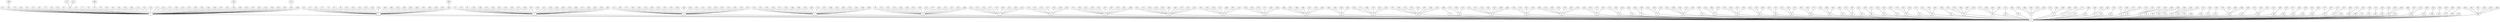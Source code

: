 graph {
0  [Label = "0 (0.00)"]
1  [Label = "1 (0.00)"]
2  [Label = "2 (0.00)"]
3  [Label = "3 (0.00)"]
4  [Label = "4 (0.00)"]
5  [Label = "5 (0.00)"]
6  [Label = "6 (0.00)"]
7  [Label = "7 (0.00)"]
8  [Label = "8 (0.00)"]
9  [Label = "9 (0.00)"]
10  [Label = "10 (0.00)"]
11  [Label = "11 (0.00)"]
12  [Label = "12 (0.00)"]
13  [Label = "13 (0.00)"]
14  [Label = "14 (0.00)"]
15  [Label = "15 (0.00)"]
16  [Label = "16 (0.00)"]
17  [Label = "17 (0.00)"]
18  [Label = "18 (0.00)"]
19  [Label = "19 (0.00)"]
20  [Label = "20 (0.00)"]
21  [Label = "21 (0.00)"]
22  [Label = "22 (0.00)"]
23  [Label = "23 (0.00)"]
24  [Label = "24 (0.00)"]
25  [Label = "25 (0.00)"]
27  [Label = "27 (0.00)"]
28  [Label = "28 (0.00)"]
29  [Label = "29 (0.00)"]
31  [Label = "31 (0.00)"]
32  [Label = "32 (0.00)"]
33  [Label = "33 (0.00)"]
34  [Label = "34 (0.00)"]
35  [Label = "35 (0.00)"]
36  [Label = "36 (0.00)"]
40  [Label = "40 (0.00)"]
41  [Label = "41 (0.00)"]
45  [Label = "45 (0.00)"]
46  [Label = "46 (0.00)"]
49  [Label = "49 (0.00)"]
51  [Label = "51 (0.00)"]
53  [Label = "53 (0.00)"]
54  [Label = "54 (0.00)"]
55  [Label = "55 (0.00)"]
59  [Label = "59 (0.00)"]
62  [Label = "62 (0.00)"]
63  [Label = "63 (0.00)"]
64  [Label = "64 (0.00)"]
68  [Label = "68 (0.00)"]
69  [Label = "69 (0.00)"]
70  [Label = "70 (0.00)"]
73  [Label = "73 (0.00)"]
75  [Label = "75 (0.00)"]
77  [Label = "77 (0.00)"]
82  [Label = "82 (0.00)"]
84  [Label = "84 (0.00)"]
87  [Label = "87 (0.00)"]
88  [Label = "88 (0.00)"]
90  [Label = "90 (0.00)"]
92  [Label = "92 (0.00)"]
93  [Label = "93 (0.00)"]
94  [Label = "94 (0.00)"]
95  [Label = "95 (0.00)"]
99  [Label = "99 (0.00)"]
100  [Label = "100 (0.00)"]
101  [Label = "101 (0.00)"]
103  [Label = "103 (0.00)"]
105  [Label = "105 (0.00)"]
107  [Label = "107 (0.00)"]
109  [Label = "109 (0.00)"]
110  [Label = "110 (0.00)"]
111  [Label = "111 (0.00)"]
112  [Label = "112 (0.00)"]
119  [Label = "119 (0.00)"]
125  [Label = "125 (0.00)"]
126  [Label = "126 (0.00)"]
128  [Label = "128 (0.00)"]
130  [Label = "130 (0.00)"]
135  [Label = "135 (0.00)"]
143  [Label = "143 (0.00)"]
145  [Label = "145 (0.00)"]
151  [Label = "151 (0.00)"]
157  [Label = "157 (0.00)"]
158  [Label = "158 (0.00)"]
166  [Label = "166 (0.00)"]
168  [Label = "168 (0.00)"]
173  [Label = "173 (0.00)"]
175  [Label = "175 (0.00)"]
181  [Label = "181 (0.00)"]
185  [Label = "185 (0.00)"]
191  [Label = "191 (0.00)"]
197  [Label = "197 (0.00)"]
218  [Label = "218 (0.00)"]
222  [Label = "222 (0.00)"]
238  [Label = "238 (0.00)"]
252  [Label = "252 (0.00)"]
270  [Label = "270 (0.00)"]
308  [Label = "308 (0.00)"]
324  [Label = "324 (0.00)"]
396  [Label = "396 (0.00)"]
38  [Label = "38 (0.00)"]
39  [Label = "39 (0.00)"]
43  [Label = "43 (0.00)"]
48  [Label = "48 (0.00)"]
50  [Label = "50 (0.00)"]
52  [Label = "52 (0.00)"]
56  [Label = "56 (0.00)"]
57  [Label = "57 (0.00)"]
58  [Label = "58 (0.00)"]
60  [Label = "60 (0.00)"]
61  [Label = "61 (0.00)"]
66  [Label = "66 (0.00)"]
67  [Label = "67 (0.00)"]
71  [Label = "71 (0.00)"]
74  [Label = "74 (0.00)"]
78  [Label = "78 (0.00)"]
79  [Label = "79 (0.00)"]
80  [Label = "80 (0.00)"]
85  [Label = "85 (0.00)"]
96  [Label = "96 (0.00)"]
98  [Label = "98 (0.00)"]
106  [Label = "106 (0.00)"]
113  [Label = "113 (0.00)"]
115  [Label = "115 (0.00)"]
116  [Label = "116 (0.00)"]
117  [Label = "117 (0.00)"]
122  [Label = "122 (0.00)"]
127  [Label = "127 (0.00)"]
129  [Label = "129 (0.00)"]
132  [Label = "132 (0.00)"]
137  [Label = "137 (0.00)"]
138  [Label = "138 (0.00)"]
146  [Label = "146 (0.00)"]
148  [Label = "148 (0.00)"]
149  [Label = "149 (0.00)"]
167  [Label = "167 (0.00)"]
223  [Label = "223 (0.00)"]
226  [Label = "226 (0.00)"]
230  [Label = "230 (0.00)"]
235  [Label = "235 (0.00)"]
237  [Label = "237 (0.00)"]
241  [Label = "241 (0.00)"]
243  [Label = "243 (0.00)"]
258  [Label = "258 (0.00)"]
262  [Label = "262 (0.00)"]
282  [Label = "282 (0.00)"]
302  [Label = "302 (0.00)"]
306  [Label = "306 (0.00)"]
26  [Label = "26 (0.00)"]
30  [Label = "30 (0.00)"]
44  [Label = "44 (0.00)"]
47  [Label = "47 (0.00)"]
72  [Label = "72 (0.00)"]
81  [Label = "81 (0.00)"]
83  [Label = "83 (0.00)"]
89  [Label = "89 (0.00)"]
102  [Label = "102 (0.00)"]
124  [Label = "124 (0.00)"]
142  [Label = "142 (0.00)"]
144  [Label = "144 (0.00)"]
150  [Label = "150 (0.00)"]
169  [Label = "169 (0.00)"]
190  [Label = "190 (0.00)"]
194  [Label = "194 (0.00)"]
196  [Label = "196 (0.00)"]
206  [Label = "206 (0.00)"]
248  [Label = "248 (0.00)"]
279  [Label = "279 (0.00)"]
298  [Label = "298 (0.00)"]
329  [Label = "329 (0.00)"]
367  [Label = "367 (0.00)"]
445  [Label = "445 (0.00)"]
37  [Label = "37 (0.00)"]
65  [Label = "65 (0.00)"]
91  [Label = "91 (0.00)"]
104  [Label = "104 (0.00)"]
108  [Label = "108 (0.00)"]
155  [Label = "155 (0.00)"]
156  [Label = "156 (0.00)"]
161  [Label = "161 (0.00)"]
165  [Label = "165 (0.00)"]
182  [Label = "182 (0.00)"]
187  [Label = "187 (0.00)"]
198  [Label = "198 (0.00)"]
227  [Label = "227 (0.00)"]
229  [Label = "229 (0.00)"]
231  [Label = "231 (0.00)"]
236  [Label = "236 (0.00)"]
246  [Label = "246 (0.00)"]
300  [Label = "300 (0.00)"]
318  [Label = "318 (0.00)"]
348  [Label = "348 (0.00)"]
351  [Label = "351 (0.00)"]
404  [Label = "404 (0.00)"]
441  [Label = "441 (0.00)"]
443  [Label = "443 (0.00)"]
465  [Label = "465 (0.00)"]
42  [Label = "42 (0.00)"]
86  [Label = "86 (0.00)"]
97  [Label = "97 (0.00)"]
120  [Label = "120 (0.00)"]
139  [Label = "139 (0.00)"]
153  [Label = "153 (0.00)"]
160  [Label = "160 (0.00)"]
162  [Label = "162 (0.00)"]
176  [Label = "176 (0.00)"]
178  [Label = "178 (0.00)"]
180  [Label = "180 (0.00)"]
184  [Label = "184 (0.00)"]
200  [Label = "200 (0.00)"]
207  [Label = "207 (0.00)"]
213  [Label = "213 (0.00)"]
224  [Label = "224 (0.00)"]
233  [Label = "233 (0.00)"]
267  [Label = "267 (0.00)"]
273  [Label = "273 (0.00)"]
276  [Label = "276 (0.00)"]
353  [Label = "353 (0.00)"]
373  [Label = "373 (0.00)"]
123  [Label = "123 (0.00)"]
131  [Label = "131 (0.00)"]
159  [Label = "159 (0.00)"]
163  [Label = "163 (0.00)"]
172  [Label = "172 (0.00)"]
183  [Label = "183 (0.00)"]
186  [Label = "186 (0.00)"]
199  [Label = "199 (0.00)"]
203  [Label = "203 (0.00)"]
209  [Label = "209 (0.00)"]
212  [Label = "212 (0.00)"]
247  [Label = "247 (0.00)"]
269  [Label = "269 (0.00)"]
301  [Label = "301 (0.00)"]
305  [Label = "305 (0.00)"]
343  [Label = "343 (0.00)"]
350  [Label = "350 (0.00)"]
388  [Label = "388 (0.00)"]
499  [Label = "499 (0.00)"]
76  [Label = "76 (0.00)"]
141  [Label = "141 (0.00)"]
152  [Label = "152 (0.00)"]
154  [Label = "154 (0.00)"]
188  [Label = "188 (0.00)"]
189  [Label = "189 (0.00)"]
201  [Label = "201 (0.00)"]
205  [Label = "205 (0.00)"]
245  [Label = "245 (0.00)"]
277  [Label = "277 (0.00)"]
280  [Label = "280 (0.00)"]
312  [Label = "312 (0.00)"]
357  [Label = "357 (0.00)"]
442  [Label = "442 (0.00)"]
498  [Label = "498 (0.00)"]
114  [Label = "114 (0.00)"]
121  [Label = "121 (0.00)"]
134  [Label = "134 (0.00)"]
177  [Label = "177 (0.00)"]
275  [Label = "275 (0.00)"]
290  [Label = "290 (0.00)"]
321  [Label = "321 (0.00)"]
420  [Label = "420 (0.00)"]
424  [Label = "424 (0.00)"]
118  [Label = "118 (0.00)"]
133  [Label = "133 (0.00)"]
174  [Label = "174 (0.00)"]
217  [Label = "217 (0.00)"]
234  [Label = "234 (0.00)"]
239  [Label = "239 (0.00)"]
430  [Label = "430 (0.00)"]
170  [Label = "170 (0.00)"]
220  [Label = "220 (0.00)"]
242  [Label = "242 (0.00)"]
250  [Label = "250 (0.00)"]
255  [Label = "255 (0.00)"]
257  [Label = "257 (0.00)"]
287  [Label = "287 (0.00)"]
310  [Label = "310 (0.00)"]
361  [Label = "361 (0.00)"]
366  [Label = "366 (0.00)"]
210  [Label = "210 (0.00)"]
211  [Label = "211 (0.00)"]
228  [Label = "228 (0.00)"]
240  [Label = "240 (0.00)"]
256  [Label = "256 (0.00)"]
283  [Label = "283 (0.00)"]
330  [Label = "330 (0.00)"]
337  [Label = "337 (0.00)"]
352  [Label = "352 (0.00)"]
455  [Label = "455 (0.00)"]
147  [Label = "147 (0.00)"]
192  [Label = "192 (0.00)"]
204  [Label = "204 (0.00)"]
221  [Label = "221 (0.00)"]
288  [Label = "288 (0.00)"]
391  [Label = "391 (0.00)"]
412  [Label = "412 (0.00)"]
136  [Label = "136 (0.00)"]
164  [Label = "164 (0.00)"]
216  [Label = "216 (0.00)"]
271  [Label = "271 (0.00)"]
345  [Label = "345 (0.00)"]
364  [Label = "364 (0.00)"]
260  [Label = "260 (0.00)"]
261  [Label = "261 (0.00)"]
268  [Label = "268 (0.00)"]
286  [Label = "286 (0.00)"]
341  [Label = "341 (0.00)"]
354  [Label = "354 (0.00)"]
484  [Label = "484 (0.00)"]
195  [Label = "195 (0.00)"]
249  [Label = "249 (0.00)"]
356  [Label = "356 (0.00)"]
382  [Label = "382 (0.00)"]
140  [Label = "140 (0.00)"]
171  [Label = "171 (0.00)"]
266  [Label = "266 (0.00)"]
278  [Label = "278 (0.00)"]
342  [Label = "342 (0.00)"]
344  [Label = "344 (0.00)"]
274  [Label = "274 (0.00)"]
294  [Label = "294 (0.00)"]
311  [Label = "311 (0.00)"]
325  [Label = "325 (0.00)"]
363  [Label = "363 (0.00)"]
387  [Label = "387 (0.00)"]
394  [Label = "394 (0.00)"]
447  [Label = "447 (0.00)"]
389  [Label = "389 (0.00)"]
251  [Label = "251 (0.00)"]
292  [Label = "292 (0.00)"]
322  [Label = "322 (0.00)"]
214  [Label = "214 (0.00)"]
327  [Label = "327 (0.00)"]
355  [Label = "355 (0.00)"]
381  [Label = "381 (0.00)"]
422  [Label = "422 (0.00)"]
469  [Label = "469 (0.00)"]
486  [Label = "486 (0.00)"]
193  [Label = "193 (0.00)"]
253  [Label = "253 (0.00)"]
291  [Label = "291 (0.00)"]
293  [Label = "293 (0.00)"]
208  [Label = "208 (0.00)"]
244  [Label = "244 (0.00)"]
265  [Label = "265 (0.00)"]
358  [Label = "358 (0.00)"]
379  [Label = "379 (0.00)"]
456  [Label = "456 (0.00)"]
476  [Label = "476 (0.00)"]
219  [Label = "219 (0.00)"]
263  [Label = "263 (0.00)"]
272  [Label = "272 (0.00)"]
333  [Label = "333 (0.00)"]
215  [Label = "215 (0.00)"]
303  [Label = "303 (0.00)"]
419  [Label = "419 (0.00)"]
285  [Label = "285 (0.00)"]
284  [Label = "284 (0.00)"]
304  [Label = "304 (0.00)"]
314  [Label = "314 (0.00)"]
326  [Label = "326 (0.00)"]
410  [Label = "410 (0.00)"]
254  [Label = "254 (0.00)"]
309  [Label = "309 (0.00)"]
328  [Label = "328 (0.00)"]
334  [Label = "334 (0.00)"]
478  [Label = "478 (0.00)"]
289  [Label = "289 (0.00)"]
316  [Label = "316 (0.00)"]
384  [Label = "384 (0.00)"]
429  [Label = "429 (0.00)"]
319  [Label = "319 (0.00)"]
395  [Label = "395 (0.00)"]
457  [Label = "457 (0.00)"]
470  [Label = "470 (0.00)"]
202  [Label = "202 (0.00)"]
332  [Label = "332 (0.00)"]
393  [Label = "393 (0.00)"]
347  [Label = "347 (0.00)"]
374  [Label = "374 (0.00)"]
313  [Label = "313 (0.00)"]
340  [Label = "340 (0.00)"]
474  [Label = "474 (0.00)"]
307  [Label = "307 (0.00)"]
359  [Label = "359 (0.00)"]
375  [Label = "375 (0.00)"]
335  [Label = "335 (0.00)"]
380  [Label = "380 (0.00)"]
402  [Label = "402 (0.00)"]
264  [Label = "264 (0.00)"]
232  [Label = "232 (0.00)"]
397  [Label = "397 (0.00)"]
414  [Label = "414 (0.00)"]
259  [Label = "259 (0.00)"]
411  [Label = "411 (0.00)"]
416  [Label = "416 (0.00)"]
423  [Label = "423 (0.00)"]
450  [Label = "450 (0.00)"]
179  [Label = "179 (0.00)"]
331  [Label = "331 (0.00)"]
463  [Label = "463 (0.00)"]
477  [Label = "477 (0.00)"]
225  [Label = "225 (0.00)"]
376  [Label = "376 (0.00)"]
487  [Label = "487 (0.00)"]
299  [Label = "299 (0.00)"]
297  [Label = "297 (0.00)"]
370  [Label = "370 (0.00)"]
383  [Label = "383 (0.00)"]
401  [Label = "401 (0.00)"]
418  [Label = "418 (0.00)"]
317  [Label = "317 (0.00)"]
408  [Label = "408 (0.00)"]
453  [Label = "453 (0.00)"]
482  [Label = "482 (0.00)"]
413  [Label = "413 (0.00)"]
296  [Label = "296 (0.00)"]
339  [Label = "339 (0.00)"]
368  [Label = "368 (0.00)"]
432  [Label = "432 (0.00)"]
434  [Label = "434 (0.00)"]
444  [Label = "444 (0.00)"]
425  [Label = "425 (0.00)"]
462  [Label = "462 (0.00)"]
464  [Label = "464 (0.00)"]
398  [Label = "398 (0.00)"]
491  [Label = "491 (0.00)"]
371  [Label = "371 (0.00)"]
440  [Label = "440 (0.00)"]
385  [Label = "385 (0.00)"]
426  [Label = "426 (0.00)"]
485  [Label = "485 (0.00)"]
467  [Label = "467 (0.00)"]
372  [Label = "372 (0.00)"]
409  [Label = "409 (0.00)"]
471  [Label = "471 (0.00)"]
479  [Label = "479 (0.00)"]
320  [Label = "320 (0.00)"]
323  [Label = "323 (0.00)"]
392  [Label = "392 (0.00)"]
438  [Label = "438 (0.00)"]
399  [Label = "399 (0.00)"]
369  [Label = "369 (0.00)"]
360  [Label = "360 (0.00)"]
428  [Label = "428 (0.00)"]
365  [Label = "365 (0.00)"]
315  [Label = "315 (0.00)"]
362  [Label = "362 (0.00)"]
338  [Label = "338 (0.00)"]
378  [Label = "378 (0.00)"]
405  [Label = "405 (0.00)"]
466  [Label = "466 (0.00)"]
488  [Label = "488 (0.00)"]
400  [Label = "400 (0.00)"]
281  [Label = "281 (0.00)"]
295  [Label = "295 (0.00)"]
421  [Label = "421 (0.00)"]
431  [Label = "431 (0.00)"]
449  [Label = "449 (0.00)"]
403  [Label = "403 (0.00)"]
417  [Label = "417 (0.00)"]
439  [Label = "439 (0.00)"]
494  [Label = "494 (0.00)"]
433  [Label = "433 (0.00)"]
448  [Label = "448 (0.00)"]
377  [Label = "377 (0.00)"]
497  [Label = "497 (0.00)"]
427  [Label = "427 (0.00)"]
437  [Label = "437 (0.00)"]
406  [Label = "406 (0.00)"]
472  [Label = "472 (0.00)"]
435  [Label = "435 (0.00)"]
346  [Label = "346 (0.00)"]
475  [Label = "475 (0.00)"]
349  [Label = "349 (0.00)"]
454  [Label = "454 (0.00)"]
458  [Label = "458 (0.00)"]
490  [Label = "490 (0.00)"]
386  [Label = "386 (0.00)"]
407  [Label = "407 (0.00)"]
415  [Label = "415 (0.00)"]
390  [Label = "390 (0.00)"]
446  [Label = "446 (0.00)"]
336  [Label = "336 (0.00)"]
436  [Label = "436 (0.00)"]
480  [Label = "480 (0.00)"]
492  [Label = "492 (0.00)"]
459  [Label = "459 (0.00)"]
461  [Label = "461 (0.00)"]
481  [Label = "481 (0.00)"]
493  [Label = "493 (0.00)"]
495  [Label = "495 (0.00)"]
496  [Label = "496 (0.00)"]
489  [Label = "489 (0.00)"]
451  [Label = "451 (0.00)"]
452  [Label = "452 (0.00)"]
468  [Label = "468 (0.00)"]
483  [Label = "483 (0.00)"]
473  [Label = "473 (0.00)"]
460  [Label = "460 (0.00)"]

1--0  [Label = "0.00"]
2--0  [Label = "0.00"]
3--0  [Label = "0.00"]
4--0  [Label = "0.00"]
5--0  [Label = "0.00"]
6--0  [Label = "0.00"]
7--0  [Label = "0.00"]
8--0  [Label = "0.00"]
9--0  [Label = "0.00"]
10--0  [Label = "0.00"]
11--0  [Label = "0.00"]
12--0  [Label = "0.00"]
13--0  [Label = "0.00"]
14--0  [Label = "0.00"]
15--0  [Label = "0.00"]
16--0  [Label = "0.00"]
17--0  [Label = "0.00"]
18--0  [Label = "0.00"]
19--0  [Label = "0.00"]
20--0  [Label = "0.00"]
21--0  [Label = "0.00"]
22--0  [Label = "0.00"]
23--0  [Label = "0.00"]
24--0  [Label = "0.00"]
25--0  [Label = "0.00"]
27--0  [Label = "0.00"]
28--0  [Label = "0.00"]
29--0  [Label = "0.00"]
31--0  [Label = "0.00"]
32--0  [Label = "0.00"]
33--0  [Label = "0.00"]
34--0  [Label = "0.00"]
35--0  [Label = "0.00"]
36--0  [Label = "0.00"]
40--0  [Label = "0.00"]
41--0  [Label = "0.00"]
45--0  [Label = "0.00"]
46--0  [Label = "0.00"]
49--0  [Label = "0.00"]
51--0  [Label = "0.00"]
53--0  [Label = "0.00"]
54--0  [Label = "0.00"]
55--0  [Label = "0.00"]
59--0  [Label = "0.00"]
62--0  [Label = "0.00"]
63--0  [Label = "0.00"]
64--0  [Label = "0.00"]
68--0  [Label = "0.00"]
69--0  [Label = "0.00"]
70--0  [Label = "0.00"]
73--0  [Label = "0.00"]
75--0  [Label = "0.00"]
77--0  [Label = "0.00"]
82--0  [Label = "0.00"]
84--0  [Label = "0.00"]
87--0  [Label = "0.00"]
88--0  [Label = "0.00"]
90--0  [Label = "0.00"]
92--0  [Label = "0.00"]
93--0  [Label = "0.00"]
94--0  [Label = "0.00"]
95--0  [Label = "0.00"]
99--0  [Label = "0.00"]
100--0  [Label = "0.00"]
101--0  [Label = "0.00"]
103--0  [Label = "0.00"]
105--0  [Label = "0.00"]
107--0  [Label = "0.00"]
109--0  [Label = "0.00"]
110--0  [Label = "0.00"]
111--0  [Label = "0.00"]
112--0  [Label = "0.00"]
119--0  [Label = "0.00"]
125--0  [Label = "0.00"]
126--0  [Label = "0.00"]
128--0  [Label = "0.00"]
130--0  [Label = "0.00"]
135--0  [Label = "0.00"]
143--0  [Label = "0.00"]
145--0  [Label = "0.00"]
151--0  [Label = "0.00"]
157--0  [Label = "0.00"]
158--0  [Label = "0.00"]
166--0  [Label = "0.00"]
168--0  [Label = "0.00"]
173--0  [Label = "0.00"]
175--0  [Label = "0.00"]
181--0  [Label = "0.00"]
185--0  [Label = "0.00"]
191--0  [Label = "0.00"]
197--0  [Label = "0.00"]
218--0  [Label = "0.00"]
222--0  [Label = "0.00"]
238--0  [Label = "0.00"]
252--0  [Label = "0.00"]
270--0  [Label = "0.00"]
308--0  [Label = "0.00"]
324--0  [Label = "0.00"]
396--0  [Label = "0.00"]
38--1  [Label = "0.00"]
39--1  [Label = "0.00"]
43--1  [Label = "0.00"]
48--1  [Label = "0.00"]
50--1  [Label = "0.00"]
52--1  [Label = "0.00"]
56--1  [Label = "0.00"]
57--1  [Label = "0.00"]
58--1  [Label = "0.00"]
60--1  [Label = "0.00"]
61--1  [Label = "0.00"]
66--1  [Label = "0.00"]
67--1  [Label = "0.00"]
71--1  [Label = "0.00"]
74--1  [Label = "0.00"]
78--1  [Label = "0.00"]
79--1  [Label = "0.00"]
80--1  [Label = "0.00"]
85--1  [Label = "0.00"]
96--1  [Label = "0.00"]
98--1  [Label = "0.00"]
106--1  [Label = "0.00"]
113--1  [Label = "0.00"]
115--1  [Label = "0.00"]
116--1  [Label = "0.00"]
117--1  [Label = "0.00"]
122--1  [Label = "0.00"]
127--1  [Label = "0.00"]
129--1  [Label = "0.00"]
132--1  [Label = "0.00"]
137--1  [Label = "0.00"]
138--1  [Label = "0.00"]
146--1  [Label = "0.00"]
148--1  [Label = "0.00"]
149--1  [Label = "0.00"]
167--1  [Label = "0.00"]
223--1  [Label = "0.00"]
226--1  [Label = "0.00"]
230--1  [Label = "0.00"]
235--1  [Label = "0.00"]
237--1  [Label = "0.00"]
241--1  [Label = "0.00"]
243--1  [Label = "0.00"]
258--1  [Label = "0.00"]
262--1  [Label = "0.00"]
282--1  [Label = "0.00"]
302--1  [Label = "0.00"]
306--1  [Label = "0.00"]
26--2  [Label = "0.00"]
30--2  [Label = "0.00"]
44--2  [Label = "0.00"]
47--2  [Label = "0.00"]
72--2  [Label = "0.00"]
81--2  [Label = "0.00"]
83--2  [Label = "0.00"]
89--2  [Label = "0.00"]
102--2  [Label = "0.00"]
124--2  [Label = "0.00"]
142--2  [Label = "0.00"]
144--2  [Label = "0.00"]
150--2  [Label = "0.00"]
169--2  [Label = "0.00"]
190--2  [Label = "0.00"]
194--2  [Label = "0.00"]
196--2  [Label = "0.00"]
206--2  [Label = "0.00"]
248--2  [Label = "0.00"]
279--2  [Label = "0.00"]
298--2  [Label = "0.00"]
329--2  [Label = "0.00"]
367--2  [Label = "0.00"]
445--2  [Label = "0.00"]
37--3  [Label = "0.00"]
65--3  [Label = "0.00"]
91--3  [Label = "0.00"]
104--3  [Label = "0.00"]
108--3  [Label = "0.00"]
155--3  [Label = "0.00"]
156--3  [Label = "0.00"]
161--3  [Label = "0.00"]
165--3  [Label = "0.00"]
182--3  [Label = "0.00"]
187--3  [Label = "0.00"]
198--3  [Label = "0.00"]
227--3  [Label = "0.00"]
229--3  [Label = "0.00"]
231--3  [Label = "0.00"]
236--3  [Label = "0.00"]
246--3  [Label = "0.00"]
300--3  [Label = "0.00"]
318--3  [Label = "0.00"]
348--3  [Label = "0.00"]
351--3  [Label = "0.00"]
404--3  [Label = "0.00"]
441--3  [Label = "0.00"]
443--3  [Label = "0.00"]
465--3  [Label = "0.00"]
42--4  [Label = "0.00"]
86--4  [Label = "0.00"]
97--4  [Label = "0.00"]
120--4  [Label = "0.00"]
139--4  [Label = "0.00"]
153--4  [Label = "0.00"]
160--4  [Label = "0.00"]
162--4  [Label = "0.00"]
176--4  [Label = "0.00"]
178--4  [Label = "0.00"]
180--4  [Label = "0.00"]
184--4  [Label = "0.00"]
200--4  [Label = "0.00"]
207--4  [Label = "0.00"]
213--4  [Label = "0.00"]
224--4  [Label = "0.00"]
233--4  [Label = "0.00"]
267--4  [Label = "0.00"]
273--4  [Label = "0.00"]
276--4  [Label = "0.00"]
353--4  [Label = "0.00"]
373--4  [Label = "0.00"]
123--5  [Label = "0.00"]
131--5  [Label = "0.00"]
159--5  [Label = "0.00"]
163--5  [Label = "0.00"]
172--5  [Label = "0.00"]
183--5  [Label = "0.00"]
186--5  [Label = "0.00"]
199--5  [Label = "0.00"]
203--5  [Label = "0.00"]
209--5  [Label = "0.00"]
212--5  [Label = "0.00"]
247--5  [Label = "0.00"]
269--5  [Label = "0.00"]
301--5  [Label = "0.00"]
305--5  [Label = "0.00"]
343--5  [Label = "0.00"]
350--5  [Label = "0.00"]
388--5  [Label = "0.00"]
499--5  [Label = "0.00"]
76--6  [Label = "0.00"]
141--6  [Label = "0.00"]
152--6  [Label = "0.00"]
154--6  [Label = "0.00"]
188--6  [Label = "0.00"]
189--6  [Label = "0.00"]
201--6  [Label = "0.00"]
205--6  [Label = "0.00"]
245--6  [Label = "0.00"]
277--6  [Label = "0.00"]
280--6  [Label = "0.00"]
312--6  [Label = "0.00"]
357--6  [Label = "0.00"]
442--6  [Label = "0.00"]
498--6  [Label = "0.00"]
114--7  [Label = "0.00"]
121--7  [Label = "0.00"]
134--7  [Label = "0.00"]
177--7  [Label = "0.00"]
275--7  [Label = "0.00"]
290--7  [Label = "0.00"]
321--7  [Label = "0.00"]
420--7  [Label = "0.00"]
424--7  [Label = "0.00"]
118--8  [Label = "0.00"]
133--8  [Label = "0.00"]
174--8  [Label = "0.00"]
217--8  [Label = "0.00"]
234--8  [Label = "0.00"]
239--8  [Label = "0.00"]
430--8  [Label = "0.00"]
170--9  [Label = "0.00"]
220--9  [Label = "0.00"]
242--9  [Label = "0.00"]
250--9  [Label = "0.00"]
255--9  [Label = "0.00"]
257--9  [Label = "0.00"]
287--9  [Label = "0.00"]
310--9  [Label = "0.00"]
361--9  [Label = "0.00"]
366--9  [Label = "0.00"]
210--10  [Label = "0.00"]
211--10  [Label = "0.00"]
228--10  [Label = "0.00"]
240--10  [Label = "0.00"]
256--10  [Label = "0.00"]
283--10  [Label = "0.00"]
330--10  [Label = "0.00"]
337--10  [Label = "0.00"]
352--10  [Label = "0.00"]
455--10  [Label = "0.00"]
147--11  [Label = "0.00"]
192--11  [Label = "0.00"]
204--11  [Label = "0.00"]
221--11  [Label = "0.00"]
288--11  [Label = "0.00"]
391--11  [Label = "0.00"]
412--11  [Label = "0.00"]
136--12  [Label = "0.00"]
164--12  [Label = "0.00"]
216--12  [Label = "0.00"]
271--12  [Label = "0.00"]
345--12  [Label = "0.00"]
364--12  [Label = "0.00"]
260--13  [Label = "0.00"]
261--13  [Label = "0.00"]
268--13  [Label = "0.00"]
286--13  [Label = "0.00"]
341--13  [Label = "0.00"]
354--13  [Label = "0.00"]
484--13  [Label = "0.00"]
195--14  [Label = "0.00"]
249--14  [Label = "0.00"]
356--14  [Label = "0.00"]
382--14  [Label = "0.00"]
140--15  [Label = "0.00"]
171--15  [Label = "0.00"]
266--15  [Label = "0.00"]
278--15  [Label = "0.00"]
342--15  [Label = "0.00"]
344--15  [Label = "0.00"]
274--16  [Label = "0.00"]
294--16  [Label = "0.00"]
311--16  [Label = "0.00"]
325--16  [Label = "0.00"]
363--16  [Label = "0.00"]
387--16  [Label = "0.00"]
394--16  [Label = "0.00"]
447--16  [Label = "0.00"]
389--17  [Label = "0.00"]
251--18  [Label = "0.00"]
292--18  [Label = "0.00"]
322--18  [Label = "0.00"]
214--19  [Label = "0.00"]
327--19  [Label = "0.00"]
355--19  [Label = "0.00"]
381--19  [Label = "0.00"]
422--19  [Label = "0.00"]
469--19  [Label = "0.00"]
486--19  [Label = "0.00"]
193--20  [Label = "0.00"]
253--20  [Label = "0.00"]
291--20  [Label = "0.00"]
293--20  [Label = "0.00"]
208--21  [Label = "0.00"]
244--21  [Label = "0.00"]
265--21  [Label = "0.00"]
358--21  [Label = "0.00"]
379--21  [Label = "0.00"]
456--21  [Label = "0.00"]
476--21  [Label = "0.00"]
219--22  [Label = "0.00"]
263--22  [Label = "0.00"]
272--22  [Label = "0.00"]
333--22  [Label = "0.00"]
215--23  [Label = "0.00"]
303--23  [Label = "0.00"]
419--23  [Label = "0.00"]
285--24  [Label = "0.00"]
284--25  [Label = "0.00"]
304--25  [Label = "0.00"]
314--27  [Label = "0.00"]
326--27  [Label = "0.00"]
410--27  [Label = "0.00"]
254--28  [Label = "0.00"]
309--28  [Label = "0.00"]
328--28  [Label = "0.00"]
334--28  [Label = "0.00"]
478--28  [Label = "0.00"]
289--29  [Label = "0.00"]
316--31  [Label = "0.00"]
384--31  [Label = "0.00"]
429--31  [Label = "0.00"]
319--32  [Label = "0.00"]
395--32  [Label = "0.00"]
457--32  [Label = "0.00"]
470--32  [Label = "0.00"]
202--33  [Label = "0.00"]
332--33  [Label = "0.00"]
393--33  [Label = "0.00"]
347--34  [Label = "0.00"]
374--34  [Label = "0.00"]
313--35  [Label = "0.00"]
340--35  [Label = "0.00"]
474--35  [Label = "0.00"]
307--36  [Label = "0.00"]
359--36  [Label = "0.00"]
375--36  [Label = "0.00"]
335--40  [Label = "0.00"]
380--40  [Label = "0.00"]
402--40  [Label = "0.00"]
264--41  [Label = "0.00"]
232--45  [Label = "0.00"]
397--45  [Label = "0.00"]
414--46  [Label = "0.00"]
259--49  [Label = "0.00"]
411--49  [Label = "0.00"]
416--51  [Label = "0.00"]
423--51  [Label = "0.00"]
450--53  [Label = "0.00"]
179--54  [Label = "0.00"]
331--54  [Label = "0.00"]
463--54  [Label = "0.00"]
477--55  [Label = "0.00"]
225--59  [Label = "0.00"]
376--59  [Label = "0.00"]
487--59  [Label = "0.00"]
299--62  [Label = "0.00"]
297--63  [Label = "0.00"]
370--63  [Label = "0.00"]
383--63  [Label = "0.00"]
401--63  [Label = "0.00"]
418--63  [Label = "0.00"]
317--64  [Label = "0.00"]
408--64  [Label = "0.00"]
453--64  [Label = "0.00"]
482--64  [Label = "0.00"]
413--68  [Label = "0.00"]
296--69  [Label = "0.00"]
339--70  [Label = "0.00"]
368--70  [Label = "0.00"]
432--70  [Label = "0.00"]
434--70  [Label = "0.00"]
444--70  [Label = "0.00"]
425--73  [Label = "0.00"]
462--73  [Label = "0.00"]
464--73  [Label = "0.00"]
398--75  [Label = "0.00"]
491--75  [Label = "0.00"]
371--77  [Label = "0.00"]
440--84  [Label = "0.00"]
385--87  [Label = "0.00"]
426--87  [Label = "0.00"]
485--87  [Label = "0.00"]
467--90  [Label = "0.00"]
372--92  [Label = "0.00"]
409--92  [Label = "0.00"]
471--92  [Label = "0.00"]
479--92  [Label = "0.00"]
320--94  [Label = "0.00"]
323--94  [Label = "0.00"]
392--94  [Label = "0.00"]
438--94  [Label = "0.00"]
399--99  [Label = "0.00"]
369--100  [Label = "0.00"]
360--103  [Label = "0.00"]
428--103  [Label = "0.00"]
365--105  [Label = "0.00"]
315--110  [Label = "0.00"]
362--111  [Label = "0.00"]
338--112  [Label = "0.00"]
378--119  [Label = "0.00"]
405--119  [Label = "0.00"]
466--119  [Label = "0.00"]
488--119  [Label = "0.00"]
400--125  [Label = "0.00"]
281--126  [Label = "0.00"]
295--126  [Label = "0.00"]
421--126  [Label = "0.00"]
431--128  [Label = "0.00"]
449--128  [Label = "0.00"]
403--130  [Label = "0.00"]
417--135  [Label = "0.00"]
439--135  [Label = "0.00"]
494--143  [Label = "0.00"]
433--145  [Label = "0.00"]
448--145  [Label = "0.00"]
377--151  [Label = "0.00"]
497--151  [Label = "0.00"]
427--157  [Label = "0.00"]
437--157  [Label = "0.00"]
406--166  [Label = "0.00"]
472--166  [Label = "0.00"]
435--168  [Label = "0.00"]
346--175  [Label = "0.00"]
475--181  [Label = "0.00"]
349--185  [Label = "0.00"]
454--191  [Label = "0.00"]
458--191  [Label = "0.00"]
490--191  [Label = "0.00"]
386--218  [Label = "0.00"]
407--218  [Label = "0.00"]
415--218  [Label = "0.00"]
390--222  [Label = "0.00"]
446--238  [Label = "0.00"]
336--252  [Label = "0.00"]
436--270  [Label = "0.00"]
480--270  [Label = "0.00"]
492--308  [Label = "0.00"]
459--396  [Label = "0.00"]
461--396  [Label = "0.00"]
481--396  [Label = "0.00"]
493--396  [Label = "0.00"]
495--396  [Label = "0.00"]
496--396  [Label = "0.00"]
489--39  [Label = "0.00"]
451--66  [Label = "0.00"]
452--66  [Label = "0.00"]
468--78  [Label = "0.00"]
483--226  [Label = "0.00"]
473--302  [Label = "0.00"]
460--445  [Label = "0.00"]
}
